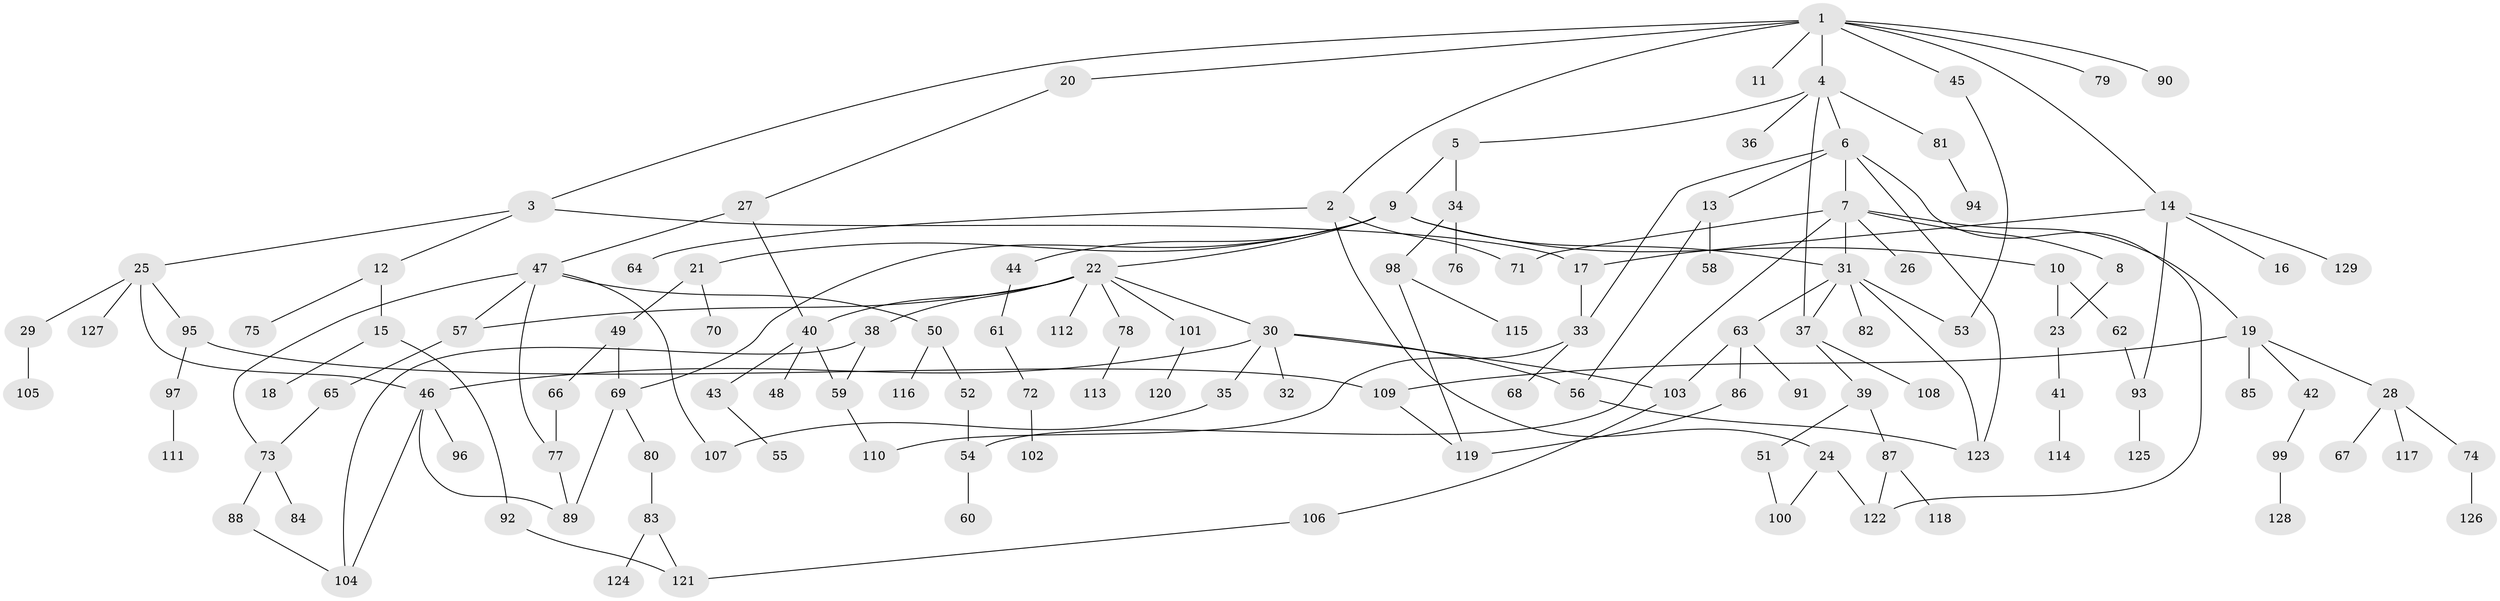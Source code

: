 // Generated by graph-tools (version 1.1) at 2025/41/03/09/25 04:41:19]
// undirected, 129 vertices, 162 edges
graph export_dot {
graph [start="1"]
  node [color=gray90,style=filled];
  1;
  2;
  3;
  4;
  5;
  6;
  7;
  8;
  9;
  10;
  11;
  12;
  13;
  14;
  15;
  16;
  17;
  18;
  19;
  20;
  21;
  22;
  23;
  24;
  25;
  26;
  27;
  28;
  29;
  30;
  31;
  32;
  33;
  34;
  35;
  36;
  37;
  38;
  39;
  40;
  41;
  42;
  43;
  44;
  45;
  46;
  47;
  48;
  49;
  50;
  51;
  52;
  53;
  54;
  55;
  56;
  57;
  58;
  59;
  60;
  61;
  62;
  63;
  64;
  65;
  66;
  67;
  68;
  69;
  70;
  71;
  72;
  73;
  74;
  75;
  76;
  77;
  78;
  79;
  80;
  81;
  82;
  83;
  84;
  85;
  86;
  87;
  88;
  89;
  90;
  91;
  92;
  93;
  94;
  95;
  96;
  97;
  98;
  99;
  100;
  101;
  102;
  103;
  104;
  105;
  106;
  107;
  108;
  109;
  110;
  111;
  112;
  113;
  114;
  115;
  116;
  117;
  118;
  119;
  120;
  121;
  122;
  123;
  124;
  125;
  126;
  127;
  128;
  129;
  1 -- 2;
  1 -- 3;
  1 -- 4;
  1 -- 11;
  1 -- 14;
  1 -- 20;
  1 -- 45;
  1 -- 79;
  1 -- 90;
  2 -- 24;
  2 -- 64;
  2 -- 71;
  3 -- 12;
  3 -- 17;
  3 -- 25;
  4 -- 5;
  4 -- 6;
  4 -- 36;
  4 -- 37;
  4 -- 81;
  5 -- 9;
  5 -- 34;
  6 -- 7;
  6 -- 13;
  6 -- 123;
  6 -- 122;
  6 -- 33;
  7 -- 8;
  7 -- 19;
  7 -- 26;
  7 -- 31;
  7 -- 54;
  7 -- 71;
  8 -- 23;
  9 -- 10;
  9 -- 21;
  9 -- 22;
  9 -- 44;
  9 -- 69;
  9 -- 31;
  10 -- 62;
  10 -- 23;
  12 -- 15;
  12 -- 75;
  13 -- 56;
  13 -- 58;
  14 -- 16;
  14 -- 129;
  14 -- 17;
  14 -- 93;
  15 -- 18;
  15 -- 92;
  17 -- 33;
  19 -- 28;
  19 -- 42;
  19 -- 85;
  19 -- 109;
  20 -- 27;
  21 -- 49;
  21 -- 70;
  22 -- 30;
  22 -- 38;
  22 -- 40;
  22 -- 57;
  22 -- 78;
  22 -- 101;
  22 -- 112;
  23 -- 41;
  24 -- 100;
  24 -- 122;
  25 -- 29;
  25 -- 95;
  25 -- 127;
  25 -- 46;
  27 -- 47;
  27 -- 40;
  28 -- 67;
  28 -- 74;
  28 -- 117;
  29 -- 105;
  30 -- 32;
  30 -- 35;
  30 -- 46;
  30 -- 56;
  30 -- 103;
  31 -- 53;
  31 -- 63;
  31 -- 82;
  31 -- 123;
  31 -- 37;
  33 -- 68;
  33 -- 110;
  34 -- 76;
  34 -- 98;
  35 -- 107;
  37 -- 39;
  37 -- 108;
  38 -- 104;
  38 -- 59;
  39 -- 51;
  39 -- 87;
  40 -- 43;
  40 -- 48;
  40 -- 59;
  41 -- 114;
  42 -- 99;
  43 -- 55;
  44 -- 61;
  45 -- 53;
  46 -- 89;
  46 -- 96;
  46 -- 104;
  47 -- 50;
  47 -- 107;
  47 -- 77;
  47 -- 73;
  47 -- 57;
  49 -- 66;
  49 -- 69;
  50 -- 52;
  50 -- 116;
  51 -- 100;
  52 -- 54;
  54 -- 60;
  56 -- 123;
  57 -- 65;
  59 -- 110;
  61 -- 72;
  62 -- 93;
  63 -- 86;
  63 -- 91;
  63 -- 103;
  65 -- 73;
  66 -- 77;
  69 -- 80;
  69 -- 89;
  72 -- 102;
  73 -- 84;
  73 -- 88;
  74 -- 126;
  77 -- 89;
  78 -- 113;
  80 -- 83;
  81 -- 94;
  83 -- 124;
  83 -- 121;
  86 -- 119;
  87 -- 118;
  87 -- 122;
  88 -- 104;
  92 -- 121;
  93 -- 125;
  95 -- 97;
  95 -- 109;
  97 -- 111;
  98 -- 115;
  98 -- 119;
  99 -- 128;
  101 -- 120;
  103 -- 106;
  106 -- 121;
  109 -- 119;
}
